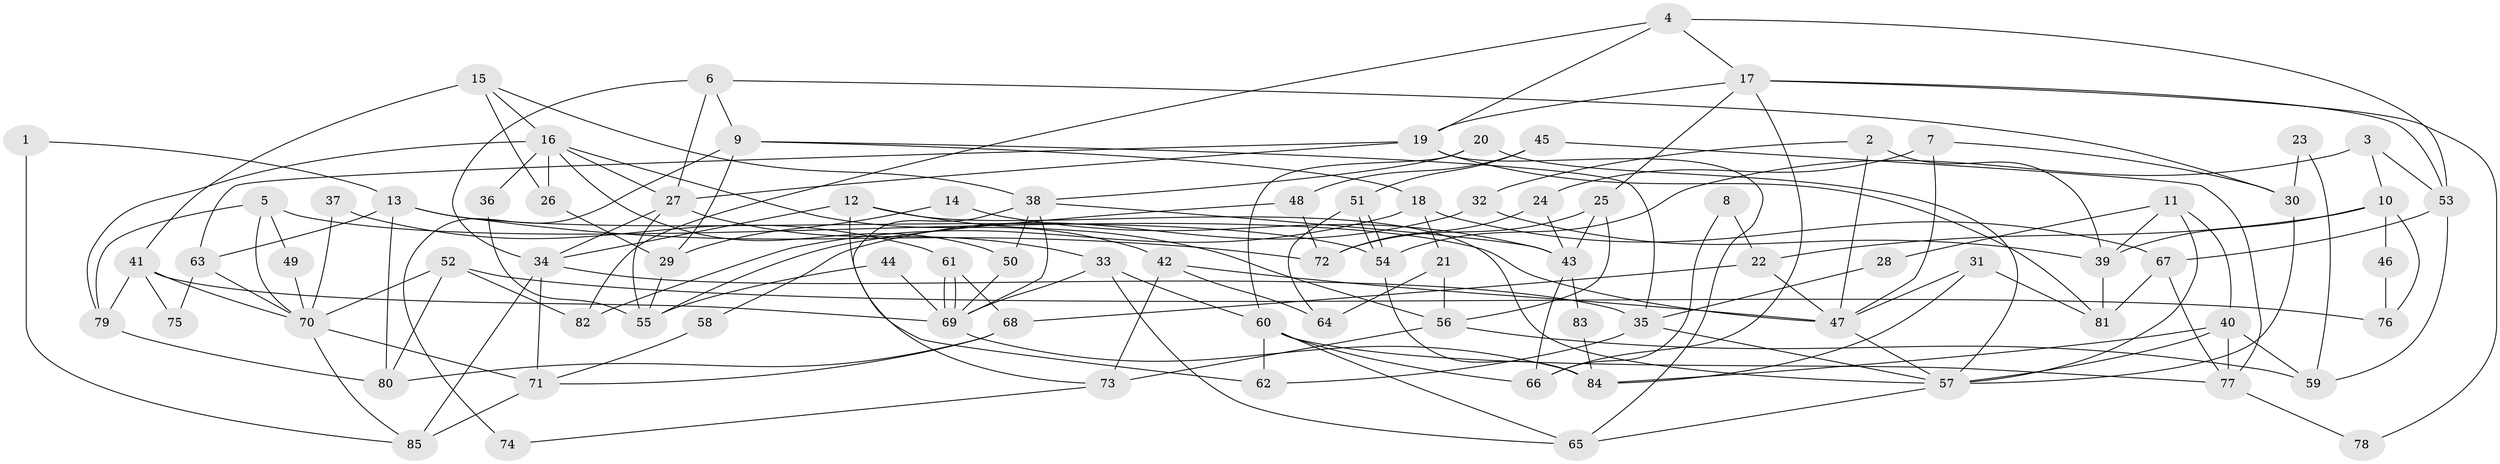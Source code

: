 // coarse degree distribution, {4: 0.20754716981132076, 3: 0.22641509433962265, 6: 0.07547169811320754, 7: 0.18867924528301888, 5: 0.1320754716981132, 9: 0.018867924528301886, 8: 0.07547169811320754, 2: 0.07547169811320754}
// Generated by graph-tools (version 1.1) at 2025/41/03/06/25 10:41:55]
// undirected, 85 vertices, 170 edges
graph export_dot {
graph [start="1"]
  node [color=gray90,style=filled];
  1;
  2;
  3;
  4;
  5;
  6;
  7;
  8;
  9;
  10;
  11;
  12;
  13;
  14;
  15;
  16;
  17;
  18;
  19;
  20;
  21;
  22;
  23;
  24;
  25;
  26;
  27;
  28;
  29;
  30;
  31;
  32;
  33;
  34;
  35;
  36;
  37;
  38;
  39;
  40;
  41;
  42;
  43;
  44;
  45;
  46;
  47;
  48;
  49;
  50;
  51;
  52;
  53;
  54;
  55;
  56;
  57;
  58;
  59;
  60;
  61;
  62;
  63;
  64;
  65;
  66;
  67;
  68;
  69;
  70;
  71;
  72;
  73;
  74;
  75;
  76;
  77;
  78;
  79;
  80;
  81;
  82;
  83;
  84;
  85;
  1 -- 13;
  1 -- 85;
  2 -- 47;
  2 -- 39;
  2 -- 32;
  3 -- 53;
  3 -- 54;
  3 -- 10;
  4 -- 19;
  4 -- 17;
  4 -- 53;
  4 -- 82;
  5 -- 70;
  5 -- 47;
  5 -- 49;
  5 -- 79;
  6 -- 27;
  6 -- 34;
  6 -- 9;
  6 -- 30;
  7 -- 47;
  7 -- 30;
  7 -- 24;
  8 -- 22;
  8 -- 66;
  9 -- 35;
  9 -- 18;
  9 -- 29;
  9 -- 74;
  10 -- 39;
  10 -- 22;
  10 -- 46;
  10 -- 76;
  11 -- 40;
  11 -- 57;
  11 -- 28;
  11 -- 39;
  12 -- 57;
  12 -- 34;
  12 -- 56;
  12 -- 62;
  13 -- 54;
  13 -- 80;
  13 -- 63;
  13 -- 72;
  14 -- 43;
  14 -- 29;
  15 -- 38;
  15 -- 16;
  15 -- 26;
  15 -- 41;
  16 -- 79;
  16 -- 50;
  16 -- 26;
  16 -- 27;
  16 -- 36;
  16 -- 42;
  17 -- 19;
  17 -- 53;
  17 -- 25;
  17 -- 66;
  17 -- 78;
  18 -- 67;
  18 -- 21;
  18 -- 82;
  19 -- 65;
  19 -- 27;
  19 -- 63;
  19 -- 81;
  20 -- 60;
  20 -- 38;
  20 -- 57;
  21 -- 56;
  21 -- 64;
  22 -- 68;
  22 -- 47;
  23 -- 59;
  23 -- 30;
  24 -- 43;
  24 -- 72;
  25 -- 72;
  25 -- 43;
  25 -- 56;
  26 -- 29;
  27 -- 33;
  27 -- 34;
  27 -- 55;
  28 -- 35;
  29 -- 55;
  30 -- 57;
  31 -- 47;
  31 -- 81;
  31 -- 84;
  32 -- 39;
  32 -- 58;
  33 -- 69;
  33 -- 65;
  33 -- 60;
  34 -- 85;
  34 -- 35;
  34 -- 71;
  35 -- 57;
  35 -- 62;
  36 -- 55;
  37 -- 70;
  37 -- 61;
  38 -- 73;
  38 -- 43;
  38 -- 50;
  38 -- 69;
  39 -- 81;
  40 -- 77;
  40 -- 84;
  40 -- 57;
  40 -- 59;
  41 -- 69;
  41 -- 70;
  41 -- 75;
  41 -- 79;
  42 -- 47;
  42 -- 64;
  42 -- 73;
  43 -- 66;
  43 -- 83;
  44 -- 69;
  44 -- 55;
  45 -- 48;
  45 -- 51;
  45 -- 77;
  46 -- 76;
  47 -- 57;
  48 -- 55;
  48 -- 72;
  49 -- 70;
  50 -- 69;
  51 -- 64;
  51 -- 54;
  51 -- 54;
  52 -- 70;
  52 -- 82;
  52 -- 76;
  52 -- 80;
  53 -- 59;
  53 -- 67;
  54 -- 84;
  56 -- 59;
  56 -- 73;
  57 -- 65;
  58 -- 71;
  60 -- 62;
  60 -- 65;
  60 -- 66;
  60 -- 77;
  61 -- 68;
  61 -- 69;
  61 -- 69;
  63 -- 70;
  63 -- 75;
  67 -- 77;
  67 -- 81;
  68 -- 71;
  68 -- 80;
  69 -- 84;
  70 -- 71;
  70 -- 85;
  71 -- 85;
  73 -- 74;
  77 -- 78;
  79 -- 80;
  83 -- 84;
}
